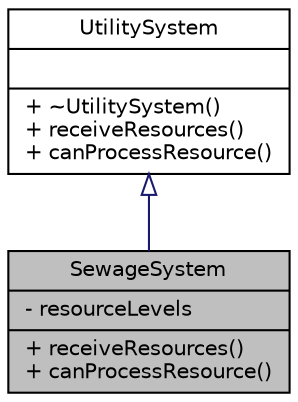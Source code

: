 digraph "SewageSystem"
{
 // LATEX_PDF_SIZE
  edge [fontname="Helvetica",fontsize="10",labelfontname="Helvetica",labelfontsize="10"];
  node [fontname="Helvetica",fontsize="10",shape=record];
  Node1 [label="{SewageSystem\n|- resourceLevels\l|+ receiveResources()\l+ canProcessResource()\l}",height=0.2,width=0.4,color="black", fillcolor="grey75", style="filled", fontcolor="black",tooltip="Implementation of UtilitySystem for sewage processing."];
  Node2 -> Node1 [dir="back",color="midnightblue",fontsize="10",style="solid",arrowtail="onormal",fontname="Helvetica"];
  Node2 [label="{UtilitySystem\n||+ ~UtilitySystem()\l+ receiveResources()\l+ canProcessResource()\l}",height=0.2,width=0.4,color="black", fillcolor="white", style="filled",URL="$classUtilitySystem.html",tooltip="Base interface class for handling and processing resources."];
}
